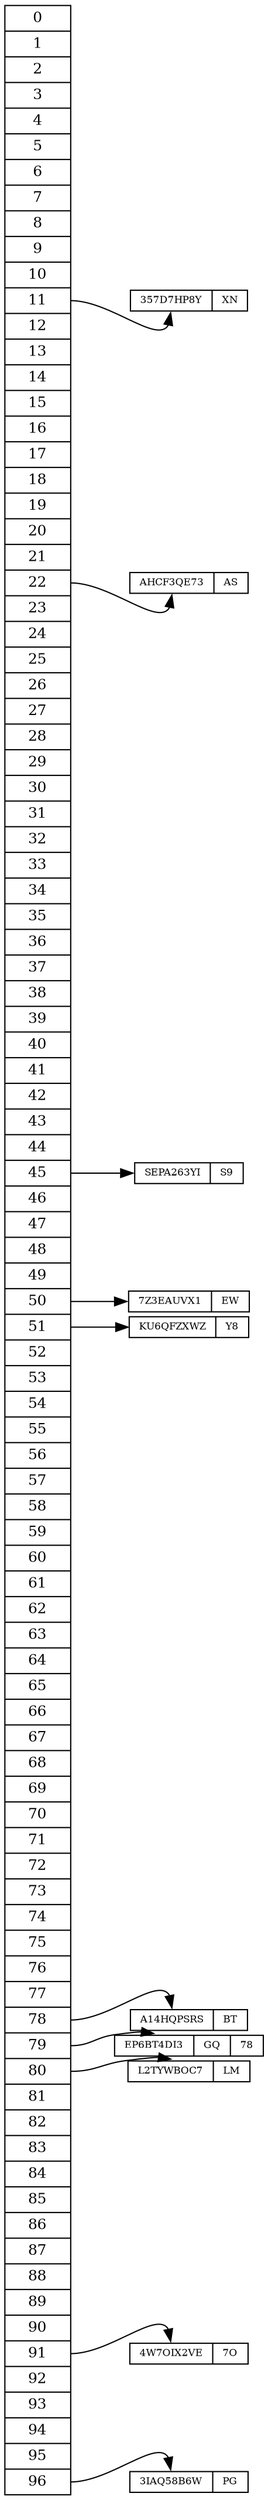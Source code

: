 digraph {
splines=true;
nodesep=.01;
rankdir=LR;
node[fontsize=8,shape=record,height=.1];
ht[fontsize=12,label="<f0>0|<f1>1|<f2>2|<f3>3|<f4>4|<f5>5|<f6>6|<f7>7|<f8>8|<f9>9|<f10>10|<f11>11|<f12>12|<f13>13|<f14>14|<f15>15|<f16>16|<f17>17|<f18>18|<f19>19|<f20>20|<f21>21|<f22>22|<f23>23|<f24>24|<f25>25|<f26>26|<f27>27|<f28>28|<f29>29|<f30>30|<f31>31|<f32>32|<f33>33|<f34>34|<f35>35|<f36>36|<f37>37|<f38>38|<f39>39|<f40>40|<f41>41|<f42>42|<f43>43|<f44>44|<f45>45|<f46>46|<f47>47|<f48>48|<f49>49|<f50>50|<f51>51|<f52>52|<f53>53|<f54>54|<f55>55|<f56>56|<f57>57|<f58>58|<f59>59|<f60>60|<f61>61|<f62>62|<f63>63|<f64>64|<f65>65|<f66>66|<f67>67|<f68>68|<f69>69|<f70>70|<f71>71|<f72>72|<f73>73|<f74>74|<f75>75|<f76>76|<f77>77|<f78>78|<f79>79|<f80>80|<f81>81|<f82>82|<f83>83|<f84>84|<f85>85|<f86>86|<f87>87|<f88>88|<f89>89|<f90>90|<f91>91|<f92>92|<f93>93|<f94>94|<f95>95|<f96>96"];
node1[label="{<l>357D7HP8Y|XN}"];
node2[label="{<l>AHCF3QE73|AS}"];
node3[label="{<l>SEPA263YI|S9}"];
node4[label="{<l>7Z3EAUVX1|EW}"];
node5[label="{<l>KU6QFZXWZ|Y8}"];
node6[label="{<l>A14HQPSRS|BT}"];
node7[label="{<l>EP6BT4DI3|GQ|78}"];
node8[label="{<l>L2TYWBOC7|LM}"];
node9[label="{<l>4W7OIX2VE|7O}"];
node10[label="{<l>3IAQ58B6W|PG}"];
ht:f11->node1:l;
ht:f22->node2:l;
ht:f45->node3:l;
ht:f50->node4:l;
ht:f51->node5:l;
ht:f78->node6:l;
ht:f79->node7:l;
ht:f80->node8:l;
ht:f91->node9:l;
ht:f96->node10:l;
}
